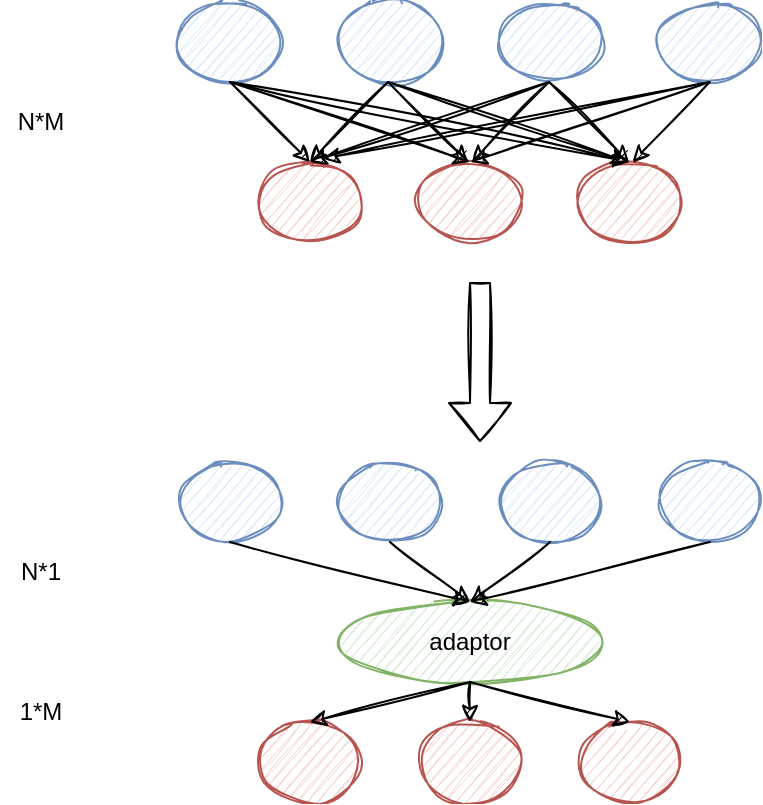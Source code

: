 <mxfile version="16.0.0" type="device" pages="2"><diagram id="v8hcayDuS-wTnPkMEnMe" name="framework"><mxGraphModel dx="1038" dy="649" grid="1" gridSize="10" guides="1" tooltips="1" connect="1" arrows="1" fold="1" page="1" pageScale="1" pageWidth="827" pageHeight="1169" math="0" shadow="0"><root><mxCell id="0"/><mxCell id="1" parent="0"/><mxCell id="KXVL8bQ6nVyjoy3W_L2p-2" value="" style="ellipse;whiteSpace=wrap;html=1;fillColor=#dae8fc;strokeColor=#6c8ebf;sketch=1;" parent="1" vertex="1"><mxGeometry x="210" y="140" width="50" height="40" as="geometry"/></mxCell><mxCell id="KXVL8bQ6nVyjoy3W_L2p-3" value="" style="ellipse;whiteSpace=wrap;html=1;fillColor=#dae8fc;strokeColor=#6c8ebf;sketch=1;" parent="1" vertex="1"><mxGeometry x="290" y="140" width="50" height="40" as="geometry"/></mxCell><mxCell id="KXVL8bQ6nVyjoy3W_L2p-5" value="" style="ellipse;whiteSpace=wrap;html=1;fillColor=#dae8fc;strokeColor=#6c8ebf;sketch=1;" parent="1" vertex="1"><mxGeometry x="370" y="140" width="50" height="40" as="geometry"/></mxCell><mxCell id="KXVL8bQ6nVyjoy3W_L2p-6" value="" style="ellipse;whiteSpace=wrap;html=1;fillColor=#dae8fc;strokeColor=#6c8ebf;sketch=1;" parent="1" vertex="1"><mxGeometry x="450" y="140" width="50" height="40" as="geometry"/></mxCell><mxCell id="KXVL8bQ6nVyjoy3W_L2p-7" value="" style="ellipse;whiteSpace=wrap;html=1;fillColor=#f8cecc;strokeColor=#b85450;sketch=1;" parent="1" vertex="1"><mxGeometry x="250" y="220" width="50" height="40" as="geometry"/></mxCell><mxCell id="KXVL8bQ6nVyjoy3W_L2p-8" value="" style="ellipse;whiteSpace=wrap;html=1;fillColor=#f8cecc;strokeColor=#b85450;sketch=1;" parent="1" vertex="1"><mxGeometry x="330" y="220" width="50" height="40" as="geometry"/></mxCell><mxCell id="KXVL8bQ6nVyjoy3W_L2p-9" value="" style="ellipse;whiteSpace=wrap;html=1;fillColor=#f8cecc;strokeColor=#b85450;sketch=1;" parent="1" vertex="1"><mxGeometry x="410" y="220" width="50" height="40" as="geometry"/></mxCell><mxCell id="KXVL8bQ6nVyjoy3W_L2p-12" value="" style="endArrow=classic;html=1;rounded=0;entryX=0.5;entryY=0;entryDx=0;entryDy=0;sketch=1;" parent="1" target="KXVL8bQ6nVyjoy3W_L2p-7" edge="1"><mxGeometry width="50" height="50" relative="1" as="geometry"><mxPoint x="235" y="180" as="sourcePoint"/><mxPoint x="220" y="180" as="targetPoint"/></mxGeometry></mxCell><mxCell id="KXVL8bQ6nVyjoy3W_L2p-13" value="" style="endArrow=classic;html=1;rounded=0;exitX=0.5;exitY=1;exitDx=0;exitDy=0;entryX=0.5;entryY=0;entryDx=0;entryDy=0;sketch=1;" parent="1" source="KXVL8bQ6nVyjoy3W_L2p-2" target="KXVL8bQ6nVyjoy3W_L2p-8" edge="1"><mxGeometry width="50" height="50" relative="1" as="geometry"><mxPoint x="210" y="280" as="sourcePoint"/><mxPoint x="260" y="230" as="targetPoint"/></mxGeometry></mxCell><mxCell id="KXVL8bQ6nVyjoy3W_L2p-14" value="" style="endArrow=classic;html=1;rounded=0;exitX=0.5;exitY=1;exitDx=0;exitDy=0;entryX=0.5;entryY=0;entryDx=0;entryDy=0;sketch=1;" parent="1" source="KXVL8bQ6nVyjoy3W_L2p-2" target="KXVL8bQ6nVyjoy3W_L2p-9" edge="1"><mxGeometry width="50" height="50" relative="1" as="geometry"><mxPoint x="200" y="270" as="sourcePoint"/><mxPoint x="250" y="220" as="targetPoint"/></mxGeometry></mxCell><mxCell id="KXVL8bQ6nVyjoy3W_L2p-15" value="" style="endArrow=classic;html=1;rounded=0;entryX=0.5;entryY=0;entryDx=0;entryDy=0;sketch=1;" parent="1" edge="1"><mxGeometry width="50" height="50" relative="1" as="geometry"><mxPoint x="314" y="180" as="sourcePoint"/><mxPoint x="354" y="220" as="targetPoint"/></mxGeometry></mxCell><mxCell id="KXVL8bQ6nVyjoy3W_L2p-16" value="" style="endArrow=classic;html=1;rounded=0;exitX=0.5;exitY=1;exitDx=0;exitDy=0;entryX=0.5;entryY=0;entryDx=0;entryDy=0;sketch=1;" parent="1" edge="1"><mxGeometry width="50" height="50" relative="1" as="geometry"><mxPoint x="314" y="180" as="sourcePoint"/><mxPoint x="434" y="220" as="targetPoint"/></mxGeometry></mxCell><mxCell id="KXVL8bQ6nVyjoy3W_L2p-17" value="" style="endArrow=classic;html=1;rounded=0;exitX=0.5;exitY=1;exitDx=0;exitDy=0;entryX=0.5;entryY=0;entryDx=0;entryDy=0;sketch=1;" parent="1" target="KXVL8bQ6nVyjoy3W_L2p-7" edge="1"><mxGeometry width="50" height="50" relative="1" as="geometry"><mxPoint x="314" y="180" as="sourcePoint"/><mxPoint x="514" y="220" as="targetPoint"/></mxGeometry></mxCell><mxCell id="KXVL8bQ6nVyjoy3W_L2p-18" value="" style="endArrow=classic;html=1;rounded=0;entryX=0.5;entryY=0;entryDx=0;entryDy=0;sketch=1;" parent="1" edge="1"><mxGeometry width="50" height="50" relative="1" as="geometry"><mxPoint x="394.5" y="180" as="sourcePoint"/><mxPoint x="434.5" y="220" as="targetPoint"/></mxGeometry></mxCell><mxCell id="KXVL8bQ6nVyjoy3W_L2p-19" value="" style="endArrow=classic;html=1;rounded=0;exitX=0.5;exitY=1;exitDx=0;exitDy=0;entryX=0.5;entryY=0;entryDx=0;entryDy=0;sketch=1;" parent="1" target="KXVL8bQ6nVyjoy3W_L2p-7" edge="1"><mxGeometry width="50" height="50" relative="1" as="geometry"><mxPoint x="394.5" y="180" as="sourcePoint"/><mxPoint x="514.5" y="220" as="targetPoint"/></mxGeometry></mxCell><mxCell id="KXVL8bQ6nVyjoy3W_L2p-20" value="" style="endArrow=classic;html=1;rounded=0;exitX=0.5;exitY=1;exitDx=0;exitDy=0;sketch=1;" parent="1" edge="1"><mxGeometry width="50" height="50" relative="1" as="geometry"><mxPoint x="394.5" y="180" as="sourcePoint"/><mxPoint x="356" y="220" as="targetPoint"/></mxGeometry></mxCell><mxCell id="KXVL8bQ6nVyjoy3W_L2p-21" value="" style="endArrow=classic;html=1;rounded=0;exitX=0.5;exitY=1;exitDx=0;exitDy=0;entryX=0.5;entryY=0;entryDx=0;entryDy=0;sketch=1;" parent="1" edge="1"><mxGeometry width="50" height="50" relative="1" as="geometry"><mxPoint x="474.75" y="180" as="sourcePoint"/><mxPoint x="355.25" y="220" as="targetPoint"/></mxGeometry></mxCell><mxCell id="KXVL8bQ6nVyjoy3W_L2p-22" value="" style="endArrow=classic;html=1;rounded=0;exitX=0.5;exitY=1;exitDx=0;exitDy=0;sketch=1;" parent="1" edge="1"><mxGeometry width="50" height="50" relative="1" as="geometry"><mxPoint x="474.75" y="180" as="sourcePoint"/><mxPoint x="436.25" y="220" as="targetPoint"/></mxGeometry></mxCell><mxCell id="KXVL8bQ6nVyjoy3W_L2p-23" value="" style="endArrow=classic;html=1;rounded=0;entryX=0.63;entryY=-0.041;entryDx=0;entryDy=0;entryPerimeter=0;sketch=1;" parent="1" target="KXVL8bQ6nVyjoy3W_L2p-7" edge="1"><mxGeometry width="50" height="50" relative="1" as="geometry"><mxPoint x="474.75" y="180" as="sourcePoint"/><mxPoint x="514.75" y="220" as="targetPoint"/></mxGeometry></mxCell><mxCell id="KXVL8bQ6nVyjoy3W_L2p-24" value="" style="ellipse;whiteSpace=wrap;html=1;fillColor=#dae8fc;strokeColor=#6c8ebf;sketch=1;" parent="1" vertex="1"><mxGeometry x="210" y="370" width="50" height="40" as="geometry"/></mxCell><mxCell id="KXVL8bQ6nVyjoy3W_L2p-25" value="" style="ellipse;whiteSpace=wrap;html=1;fillColor=#dae8fc;strokeColor=#6c8ebf;sketch=1;" parent="1" vertex="1"><mxGeometry x="290" y="370" width="50" height="40" as="geometry"/></mxCell><mxCell id="KXVL8bQ6nVyjoy3W_L2p-26" value="" style="ellipse;whiteSpace=wrap;html=1;fillColor=#dae8fc;strokeColor=#6c8ebf;sketch=1;" parent="1" vertex="1"><mxGeometry x="370" y="370" width="50" height="40" as="geometry"/></mxCell><mxCell id="KXVL8bQ6nVyjoy3W_L2p-27" value="" style="ellipse;whiteSpace=wrap;html=1;fillColor=#dae8fc;strokeColor=#6c8ebf;sketch=1;" parent="1" vertex="1"><mxGeometry x="450" y="370" width="50" height="40" as="geometry"/></mxCell><mxCell id="KXVL8bQ6nVyjoy3W_L2p-28" value="" style="ellipse;whiteSpace=wrap;html=1;fillColor=#f8cecc;strokeColor=#b85450;sketch=1;" parent="1" vertex="1"><mxGeometry x="250" y="500" width="50" height="40" as="geometry"/></mxCell><mxCell id="KXVL8bQ6nVyjoy3W_L2p-29" value="" style="ellipse;whiteSpace=wrap;html=1;fillColor=#f8cecc;strokeColor=#b85450;sketch=1;" parent="1" vertex="1"><mxGeometry x="330" y="500" width="50" height="40" as="geometry"/></mxCell><mxCell id="KXVL8bQ6nVyjoy3W_L2p-30" value="" style="ellipse;whiteSpace=wrap;html=1;fillColor=#f8cecc;strokeColor=#b85450;sketch=1;" parent="1" vertex="1"><mxGeometry x="410" y="500" width="50" height="40" as="geometry"/></mxCell><mxCell id="KXVL8bQ6nVyjoy3W_L2p-43" value="adaptor" style="ellipse;whiteSpace=wrap;html=1;fillColor=#d5e8d4;strokeColor=#82b366;sketch=1;" parent="1" vertex="1"><mxGeometry x="290" y="440" width="130" height="40" as="geometry"/></mxCell><mxCell id="KXVL8bQ6nVyjoy3W_L2p-44" value="" style="endArrow=classic;html=1;rounded=0;exitX=0.5;exitY=1;exitDx=0;exitDy=0;entryX=0.5;entryY=0;entryDx=0;entryDy=0;sketch=1;" parent="1" source="KXVL8bQ6nVyjoy3W_L2p-24" target="KXVL8bQ6nVyjoy3W_L2p-43" edge="1"><mxGeometry width="50" height="50" relative="1" as="geometry"><mxPoint x="240" y="470" as="sourcePoint"/><mxPoint x="290" y="420" as="targetPoint"/></mxGeometry></mxCell><mxCell id="KXVL8bQ6nVyjoy3W_L2p-45" value="" style="endArrow=classic;html=1;rounded=0;entryX=0.5;entryY=0;entryDx=0;entryDy=0;exitX=0.5;exitY=1;exitDx=0;exitDy=0;sketch=1;" parent="1" source="KXVL8bQ6nVyjoy3W_L2p-25" target="KXVL8bQ6nVyjoy3W_L2p-43" edge="1"><mxGeometry width="50" height="50" relative="1" as="geometry"><mxPoint x="315" y="420" as="sourcePoint"/><mxPoint x="435" y="430" as="targetPoint"/></mxGeometry></mxCell><mxCell id="KXVL8bQ6nVyjoy3W_L2p-46" value="" style="endArrow=classic;html=1;rounded=0;exitX=0.5;exitY=1;exitDx=0;exitDy=0;entryX=0.5;entryY=0;entryDx=0;entryDy=0;sketch=1;" parent="1" source="KXVL8bQ6nVyjoy3W_L2p-26" target="KXVL8bQ6nVyjoy3W_L2p-43" edge="1"><mxGeometry width="50" height="50" relative="1" as="geometry"><mxPoint x="255" y="430" as="sourcePoint"/><mxPoint x="375" y="450" as="targetPoint"/></mxGeometry></mxCell><mxCell id="KXVL8bQ6nVyjoy3W_L2p-47" value="" style="endArrow=classic;html=1;rounded=0;exitX=0.5;exitY=1;exitDx=0;exitDy=0;entryX=0.5;entryY=0;entryDx=0;entryDy=0;sketch=1;" parent="1" source="KXVL8bQ6nVyjoy3W_L2p-27" target="KXVL8bQ6nVyjoy3W_L2p-43" edge="1"><mxGeometry width="50" height="50" relative="1" as="geometry"><mxPoint x="405" y="420" as="sourcePoint"/><mxPoint x="365" y="440" as="targetPoint"/></mxGeometry></mxCell><mxCell id="KXVL8bQ6nVyjoy3W_L2p-48" value="" style="endArrow=classic;html=1;rounded=0;exitX=0.5;exitY=1;exitDx=0;exitDy=0;entryX=0.5;entryY=0;entryDx=0;entryDy=0;sketch=1;" parent="1" source="KXVL8bQ6nVyjoy3W_L2p-43" target="KXVL8bQ6nVyjoy3W_L2p-28" edge="1"><mxGeometry width="50" height="50" relative="1" as="geometry"><mxPoint x="485" y="420" as="sourcePoint"/><mxPoint x="365" y="450" as="targetPoint"/></mxGeometry></mxCell><mxCell id="KXVL8bQ6nVyjoy3W_L2p-49" value="" style="endArrow=classic;html=1;rounded=0;exitX=0.5;exitY=1;exitDx=0;exitDy=0;sketch=1;" parent="1" source="KXVL8bQ6nVyjoy3W_L2p-43" target="KXVL8bQ6nVyjoy3W_L2p-29" edge="1"><mxGeometry width="50" height="50" relative="1" as="geometry"><mxPoint x="365" y="490" as="sourcePoint"/><mxPoint x="285.0" y="510" as="targetPoint"/></mxGeometry></mxCell><mxCell id="KXVL8bQ6nVyjoy3W_L2p-50" value="" style="endArrow=classic;html=1;rounded=0;exitX=0.5;exitY=1;exitDx=0;exitDy=0;entryX=0.5;entryY=0;entryDx=0;entryDy=0;sketch=1;" parent="1" source="KXVL8bQ6nVyjoy3W_L2p-43" target="KXVL8bQ6nVyjoy3W_L2p-30" edge="1"><mxGeometry width="50" height="50" relative="1" as="geometry"><mxPoint x="365" y="490" as="sourcePoint"/><mxPoint x="365" y="510" as="targetPoint"/></mxGeometry></mxCell><mxCell id="KXVL8bQ6nVyjoy3W_L2p-51" value="" style="shape=flexArrow;endArrow=classic;html=1;rounded=0;sketch=1;" parent="1" edge="1"><mxGeometry width="50" height="50" relative="1" as="geometry"><mxPoint x="360" y="280" as="sourcePoint"/><mxPoint x="360" y="360" as="targetPoint"/></mxGeometry></mxCell><mxCell id="KXVL8bQ6nVyjoy3W_L2p-52" value="N*M" style="text;html=1;align=center;verticalAlign=middle;resizable=0;points=[];autosize=1;strokeColor=none;fillColor=none;sketch=1;" parent="1" vertex="1"><mxGeometry x="120" y="190" width="40" height="20" as="geometry"/></mxCell><mxCell id="KXVL8bQ6nVyjoy3W_L2p-53" value="N*1" style="text;html=1;align=center;verticalAlign=middle;resizable=0;points=[];autosize=1;strokeColor=none;fillColor=none;sketch=1;" parent="1" vertex="1"><mxGeometry x="120" y="415" width="40" height="20" as="geometry"/></mxCell><mxCell id="KXVL8bQ6nVyjoy3W_L2p-54" value="1*M" style="text;html=1;align=center;verticalAlign=middle;resizable=0;points=[];autosize=1;strokeColor=none;fillColor=none;sketch=1;" parent="1" vertex="1"><mxGeometry x="120" y="485" width="40" height="20" as="geometry"/></mxCell></root></mxGraphModel></diagram><diagram id="HXhcax1ZsoIWZi6JEcnJ" name="kobject"><mxGraphModel dx="865" dy="541" grid="1" gridSize="10" guides="1" tooltips="1" connect="1" arrows="1" fold="1" page="1" pageScale="1" pageWidth="827" pageHeight="1169" math="0" shadow="0"><root><mxCell id="bcnlX9xW7A1pNtpd-QY_-0"/><mxCell id="bcnlX9xW7A1pNtpd-QY_-1" parent="bcnlX9xW7A1pNtpd-QY_-0"/><mxCell id="xOXL82o0UvSU8ModRlNO-0" value="" style="ellipse;whiteSpace=wrap;html=1;fillColor=#dae8fc;strokeColor=#6c8ebf;sketch=1;rounded=1;" vertex="1" parent="bcnlX9xW7A1pNtpd-QY_-1"><mxGeometry x="280" y="205" width="50" height="40" as="geometry"/></mxCell><mxCell id="xOXL82o0UvSU8ModRlNO-1" value="" style="ellipse;whiteSpace=wrap;html=1;fillColor=#dae8fc;strokeColor=#6c8ebf;sketch=1;rounded=1;" vertex="1" parent="bcnlX9xW7A1pNtpd-QY_-1"><mxGeometry x="380" y="205" width="50" height="40" as="geometry"/></mxCell><mxCell id="xOXL82o0UvSU8ModRlNO-2" value="" style="ellipse;whiteSpace=wrap;html=1;fillColor=#dae8fc;strokeColor=#6c8ebf;sketch=1;rounded=1;" vertex="1" parent="bcnlX9xW7A1pNtpd-QY_-1"><mxGeometry x="480" y="205" width="50" height="40" as="geometry"/></mxCell><mxCell id="xOXL82o0UvSU8ModRlNO-3" value="" style="ellipse;whiteSpace=wrap;html=1;fillColor=#dae8fc;strokeColor=#6c8ebf;sketch=1;rounded=1;" vertex="1" parent="bcnlX9xW7A1pNtpd-QY_-1"><mxGeometry x="580" y="205" width="50" height="40" as="geometry"/></mxCell><mxCell id="xOXL82o0UvSU8ModRlNO-4" value="" style="endArrow=classic;html=1;rounded=1;exitX=1;exitY=0;exitDx=0;exitDy=0;entryX=0;entryY=0;entryDx=0;entryDy=0;sketch=1;curved=1;" edge="1" parent="bcnlX9xW7A1pNtpd-QY_-1" source="xOXL82o0UvSU8ModRlNO-0" target="xOXL82o0UvSU8ModRlNO-1"><mxGeometry width="50" height="50" relative="1" as="geometry"><mxPoint x="350" y="235" as="sourcePoint"/><mxPoint x="400" y="185" as="targetPoint"/></mxGeometry></mxCell><mxCell id="xOXL82o0UvSU8ModRlNO-5" value="" style="endArrow=classic;html=1;rounded=1;entryX=1;entryY=1;entryDx=0;entryDy=0;exitX=0;exitY=1;exitDx=0;exitDy=0;sketch=1;curved=1;" edge="1" parent="bcnlX9xW7A1pNtpd-QY_-1" source="xOXL82o0UvSU8ModRlNO-1" target="xOXL82o0UvSU8ModRlNO-0"><mxGeometry width="50" height="50" relative="1" as="geometry"><mxPoint x="360" y="239" as="sourcePoint"/><mxPoint x="390" y="285" as="targetPoint"/></mxGeometry></mxCell><mxCell id="xOXL82o0UvSU8ModRlNO-8" value="" style="endArrow=classic;html=1;rounded=1;exitX=1;exitY=0;exitDx=0;exitDy=0;entryX=0;entryY=0;entryDx=0;entryDy=0;sketch=1;curved=1;" edge="1" parent="bcnlX9xW7A1pNtpd-QY_-1"><mxGeometry width="50" height="50" relative="1" as="geometry"><mxPoint x="424.004" y="210.446" as="sourcePoint"/><mxPoint x="488.956" y="210.446" as="targetPoint"/></mxGeometry></mxCell><mxCell id="xOXL82o0UvSU8ModRlNO-9" value="" style="endArrow=classic;html=1;rounded=1;exitX=0;exitY=1;exitDx=0;exitDy=0;entryX=1;entryY=1;entryDx=0;entryDy=0;sketch=1;curved=1;" edge="1" parent="bcnlX9xW7A1pNtpd-QY_-1" source="xOXL82o0UvSU8ModRlNO-2" target="xOXL82o0UvSU8ModRlNO-1"><mxGeometry width="50" height="50" relative="1" as="geometry"><mxPoint x="480" y="239" as="sourcePoint"/><mxPoint x="430" y="255" as="targetPoint"/></mxGeometry></mxCell><mxCell id="xOXL82o0UvSU8ModRlNO-10" value="" style="endArrow=classic;html=1;rounded=1;exitX=1;exitY=0;exitDx=0;exitDy=0;entryX=0;entryY=0;entryDx=0;entryDy=0;sketch=1;curved=1;" edge="1" parent="bcnlX9xW7A1pNtpd-QY_-1" source="xOXL82o0UvSU8ModRlNO-2" target="xOXL82o0UvSU8ModRlNO-3"><mxGeometry width="50" height="50" relative="1" as="geometry"><mxPoint x="550" y="210" as="sourcePoint"/><mxPoint x="580" y="210" as="targetPoint"/></mxGeometry></mxCell><mxCell id="xOXL82o0UvSU8ModRlNO-11" value="" style="endArrow=classic;html=1;rounded=1;exitX=0;exitY=1;exitDx=0;exitDy=0;entryX=1;entryY=1;entryDx=0;entryDy=0;sketch=1;curved=1;" edge="1" parent="bcnlX9xW7A1pNtpd-QY_-1" source="xOXL82o0UvSU8ModRlNO-3" target="xOXL82o0UvSU8ModRlNO-2"><mxGeometry width="50" height="50" relative="1" as="geometry"><mxPoint x="570" y="235" as="sourcePoint"/><mxPoint x="530" y="255" as="targetPoint"/></mxGeometry></mxCell><mxCell id="xOXL82o0UvSU8ModRlNO-12" value="" style="rounded=1;whiteSpace=wrap;html=1;sketch=1;" vertex="1" parent="bcnlX9xW7A1pNtpd-QY_-1"><mxGeometry x="110" y="110" width="140" height="210" as="geometry"/></mxCell><mxCell id="u3CVot4ytVp25RgkHw1q-0" value="list_head" style="rounded=1;whiteSpace=wrap;html=1;sketch=1;" vertex="1" parent="bcnlX9xW7A1pNtpd-QY_-1"><mxGeometry x="130" y="200" width="100" height="50" as="geometry"/></mxCell><mxCell id="u3CVot4ytVp25RgkHw1q-1" value="struct kobject" style="rounded=1;whiteSpace=wrap;html=1;sketch=1;" vertex="1" parent="bcnlX9xW7A1pNtpd-QY_-1"><mxGeometry x="130" y="150" width="100" height="40" as="geometry"/></mxCell><mxCell id="u3CVot4ytVp25RgkHw1q-3" value="" style="endArrow=classic;html=1;rounded=1;entryX=0;entryY=0;entryDx=0;entryDy=0;sketch=1;curved=1;" edge="1" parent="bcnlX9xW7A1pNtpd-QY_-1" target="xOXL82o0UvSU8ModRlNO-0"><mxGeometry width="50" height="50" relative="1" as="geometry"><mxPoint x="230" y="211" as="sourcePoint"/><mxPoint x="279.996" y="210.446" as="targetPoint"/></mxGeometry></mxCell><mxCell id="u3CVot4ytVp25RgkHw1q-4" value="" style="endArrow=classic;html=1;rounded=1;exitX=0;exitY=1;exitDx=0;exitDy=0;sketch=1;curved=1;" edge="1" parent="bcnlX9xW7A1pNtpd-QY_-1" source="xOXL82o0UvSU8ModRlNO-0"><mxGeometry width="50" height="50" relative="1" as="geometry"><mxPoint x="279.996" y="238.974" as="sourcePoint"/><mxPoint x="230" y="239" as="targetPoint"/></mxGeometry></mxCell><mxCell id="u3CVot4ytVp25RgkHw1q-5" value="..." style="rounded=1;whiteSpace=wrap;html=1;sketch=1;" vertex="1" parent="bcnlX9xW7A1pNtpd-QY_-1"><mxGeometry x="130" y="260" width="100" height="40" as="geometry"/></mxCell><mxCell id="u3CVot4ytVp25RgkHw1q-6" value="struct kset" style="text;html=1;align=center;verticalAlign=middle;resizable=0;points=[];autosize=1;strokeColor=none;fillColor=none;fontSize=18;" vertex="1" parent="bcnlX9xW7A1pNtpd-QY_-1"><mxGeometry x="110" y="120" width="100" height="30" as="geometry"/></mxCell><mxCell id="u3CVot4ytVp25RgkHw1q-7" value="kobject1" style="text;html=1;align=center;verticalAlign=middle;resizable=0;points=[];autosize=1;strokeColor=none;fillColor=none;fontSize=18;" vertex="1" parent="bcnlX9xW7A1pNtpd-QY_-1"><mxGeometry x="265" y="160" width="80" height="30" as="geometry"/></mxCell><mxCell id="u3CVot4ytVp25RgkHw1q-8" value="kobject2" style="text;html=1;align=center;verticalAlign=middle;resizable=0;points=[];autosize=1;strokeColor=none;fillColor=none;fontSize=18;" vertex="1" parent="bcnlX9xW7A1pNtpd-QY_-1"><mxGeometry x="365" y="160" width="80" height="30" as="geometry"/></mxCell><mxCell id="u3CVot4ytVp25RgkHw1q-9" value="kobject3" style="text;html=1;align=center;verticalAlign=middle;resizable=0;points=[];autosize=1;strokeColor=none;fillColor=none;fontSize=18;" vertex="1" parent="bcnlX9xW7A1pNtpd-QY_-1"><mxGeometry x="460" y="160" width="80" height="30" as="geometry"/></mxCell><mxCell id="u3CVot4ytVp25RgkHw1q-10" value="kobject4" style="text;html=1;align=center;verticalAlign=middle;resizable=0;points=[];autosize=1;strokeColor=none;fillColor=none;fontSize=18;" vertex="1" parent="bcnlX9xW7A1pNtpd-QY_-1"><mxGeometry x="565" y="160" width="80" height="30" as="geometry"/></mxCell><mxCell id="u3CVot4ytVp25RgkHw1q-11" value="" style="ellipse;whiteSpace=wrap;html=1;fillColor=#d5e8d4;strokeColor=#82b366;sketch=1;rounded=1;" vertex="1" parent="bcnlX9xW7A1pNtpd-QY_-1"><mxGeometry x="350" y="340" width="30" height="30" as="geometry"/></mxCell><mxCell id="u3CVot4ytVp25RgkHw1q-12" value="kobject.kobj_type" style="text;html=1;align=center;verticalAlign=middle;resizable=0;points=[];autosize=1;strokeColor=none;fillColor=none;fontSize=18;" vertex="1" parent="bcnlX9xW7A1pNtpd-QY_-1"><mxGeometry x="330" y="290" width="150" height="30" as="geometry"/></mxCell><mxCell id="u3CVot4ytVp25RgkHw1q-13" value="" style="endArrow=classic;html=1;rounded=1;sketch=1;fontSize=18;curved=1;exitX=0.5;exitY=1;exitDx=0;exitDy=0;entryX=0.5;entryY=0;entryDx=0;entryDy=0;" edge="1" parent="bcnlX9xW7A1pNtpd-QY_-1" source="xOXL82o0UvSU8ModRlNO-0" target="u3CVot4ytVp25RgkHw1q-11"><mxGeometry width="50" height="50" relative="1" as="geometry"><mxPoint x="300" y="370" as="sourcePoint"/><mxPoint x="350" y="320" as="targetPoint"/></mxGeometry></mxCell><mxCell id="u3CVot4ytVp25RgkHw1q-14" value="" style="ellipse;whiteSpace=wrap;html=1;fillColor=#d5e8d4;strokeColor=#82b366;sketch=1;rounded=1;" vertex="1" parent="bcnlX9xW7A1pNtpd-QY_-1"><mxGeometry x="530" y="340" width="30" height="30" as="geometry"/></mxCell><mxCell id="u3CVot4ytVp25RgkHw1q-15" value="" style="endArrow=classic;html=1;rounded=1;sketch=1;fontSize=18;curved=1;exitX=0.5;exitY=1;exitDx=0;exitDy=0;" edge="1" parent="bcnlX9xW7A1pNtpd-QY_-1" source="xOXL82o0UvSU8ModRlNO-1"><mxGeometry width="50" height="50" relative="1" as="geometry"><mxPoint x="240" y="380" as="sourcePoint"/><mxPoint x="360" y="340" as="targetPoint"/></mxGeometry></mxCell><mxCell id="u3CVot4ytVp25RgkHw1q-16" value="" style="endArrow=classic;html=1;rounded=1;sketch=1;fontSize=18;curved=1;exitX=0.5;exitY=1;exitDx=0;exitDy=0;entryX=0.5;entryY=0;entryDx=0;entryDy=0;" edge="1" parent="bcnlX9xW7A1pNtpd-QY_-1" source="xOXL82o0UvSU8ModRlNO-2" target="u3CVot4ytVp25RgkHw1q-14"><mxGeometry width="50" height="50" relative="1" as="geometry"><mxPoint x="415" y="255" as="sourcePoint"/><mxPoint x="370" y="350.0" as="targetPoint"/></mxGeometry></mxCell><mxCell id="u3CVot4ytVp25RgkHw1q-17" value="" style="endArrow=classic;html=1;rounded=1;sketch=1;fontSize=18;curved=1;exitX=0.5;exitY=1;exitDx=0;exitDy=0;entryX=0.5;entryY=0;entryDx=0;entryDy=0;" edge="1" parent="bcnlX9xW7A1pNtpd-QY_-1" source="xOXL82o0UvSU8ModRlNO-3" target="u3CVot4ytVp25RgkHw1q-14"><mxGeometry width="50" height="50" relative="1" as="geometry"><mxPoint x="620" y="330" as="sourcePoint"/><mxPoint x="670" y="280" as="targetPoint"/></mxGeometry></mxCell><mxCell id="u3CVot4ytVp25RgkHw1q-18" value="kobj_type1" style="text;html=1;align=center;verticalAlign=middle;resizable=0;points=[];autosize=1;strokeColor=none;fillColor=none;fontSize=18;" vertex="1" parent="bcnlX9xW7A1pNtpd-QY_-1"><mxGeometry x="314" y="370" width="100" height="30" as="geometry"/></mxCell><mxCell id="u3CVot4ytVp25RgkHw1q-19" value="kobj_type2" style="text;html=1;align=center;verticalAlign=middle;resizable=0;points=[];autosize=1;strokeColor=none;fillColor=none;fontSize=18;" vertex="1" parent="bcnlX9xW7A1pNtpd-QY_-1"><mxGeometry x="495" y="370" width="100" height="30" as="geometry"/></mxCell></root></mxGraphModel></diagram></mxfile>